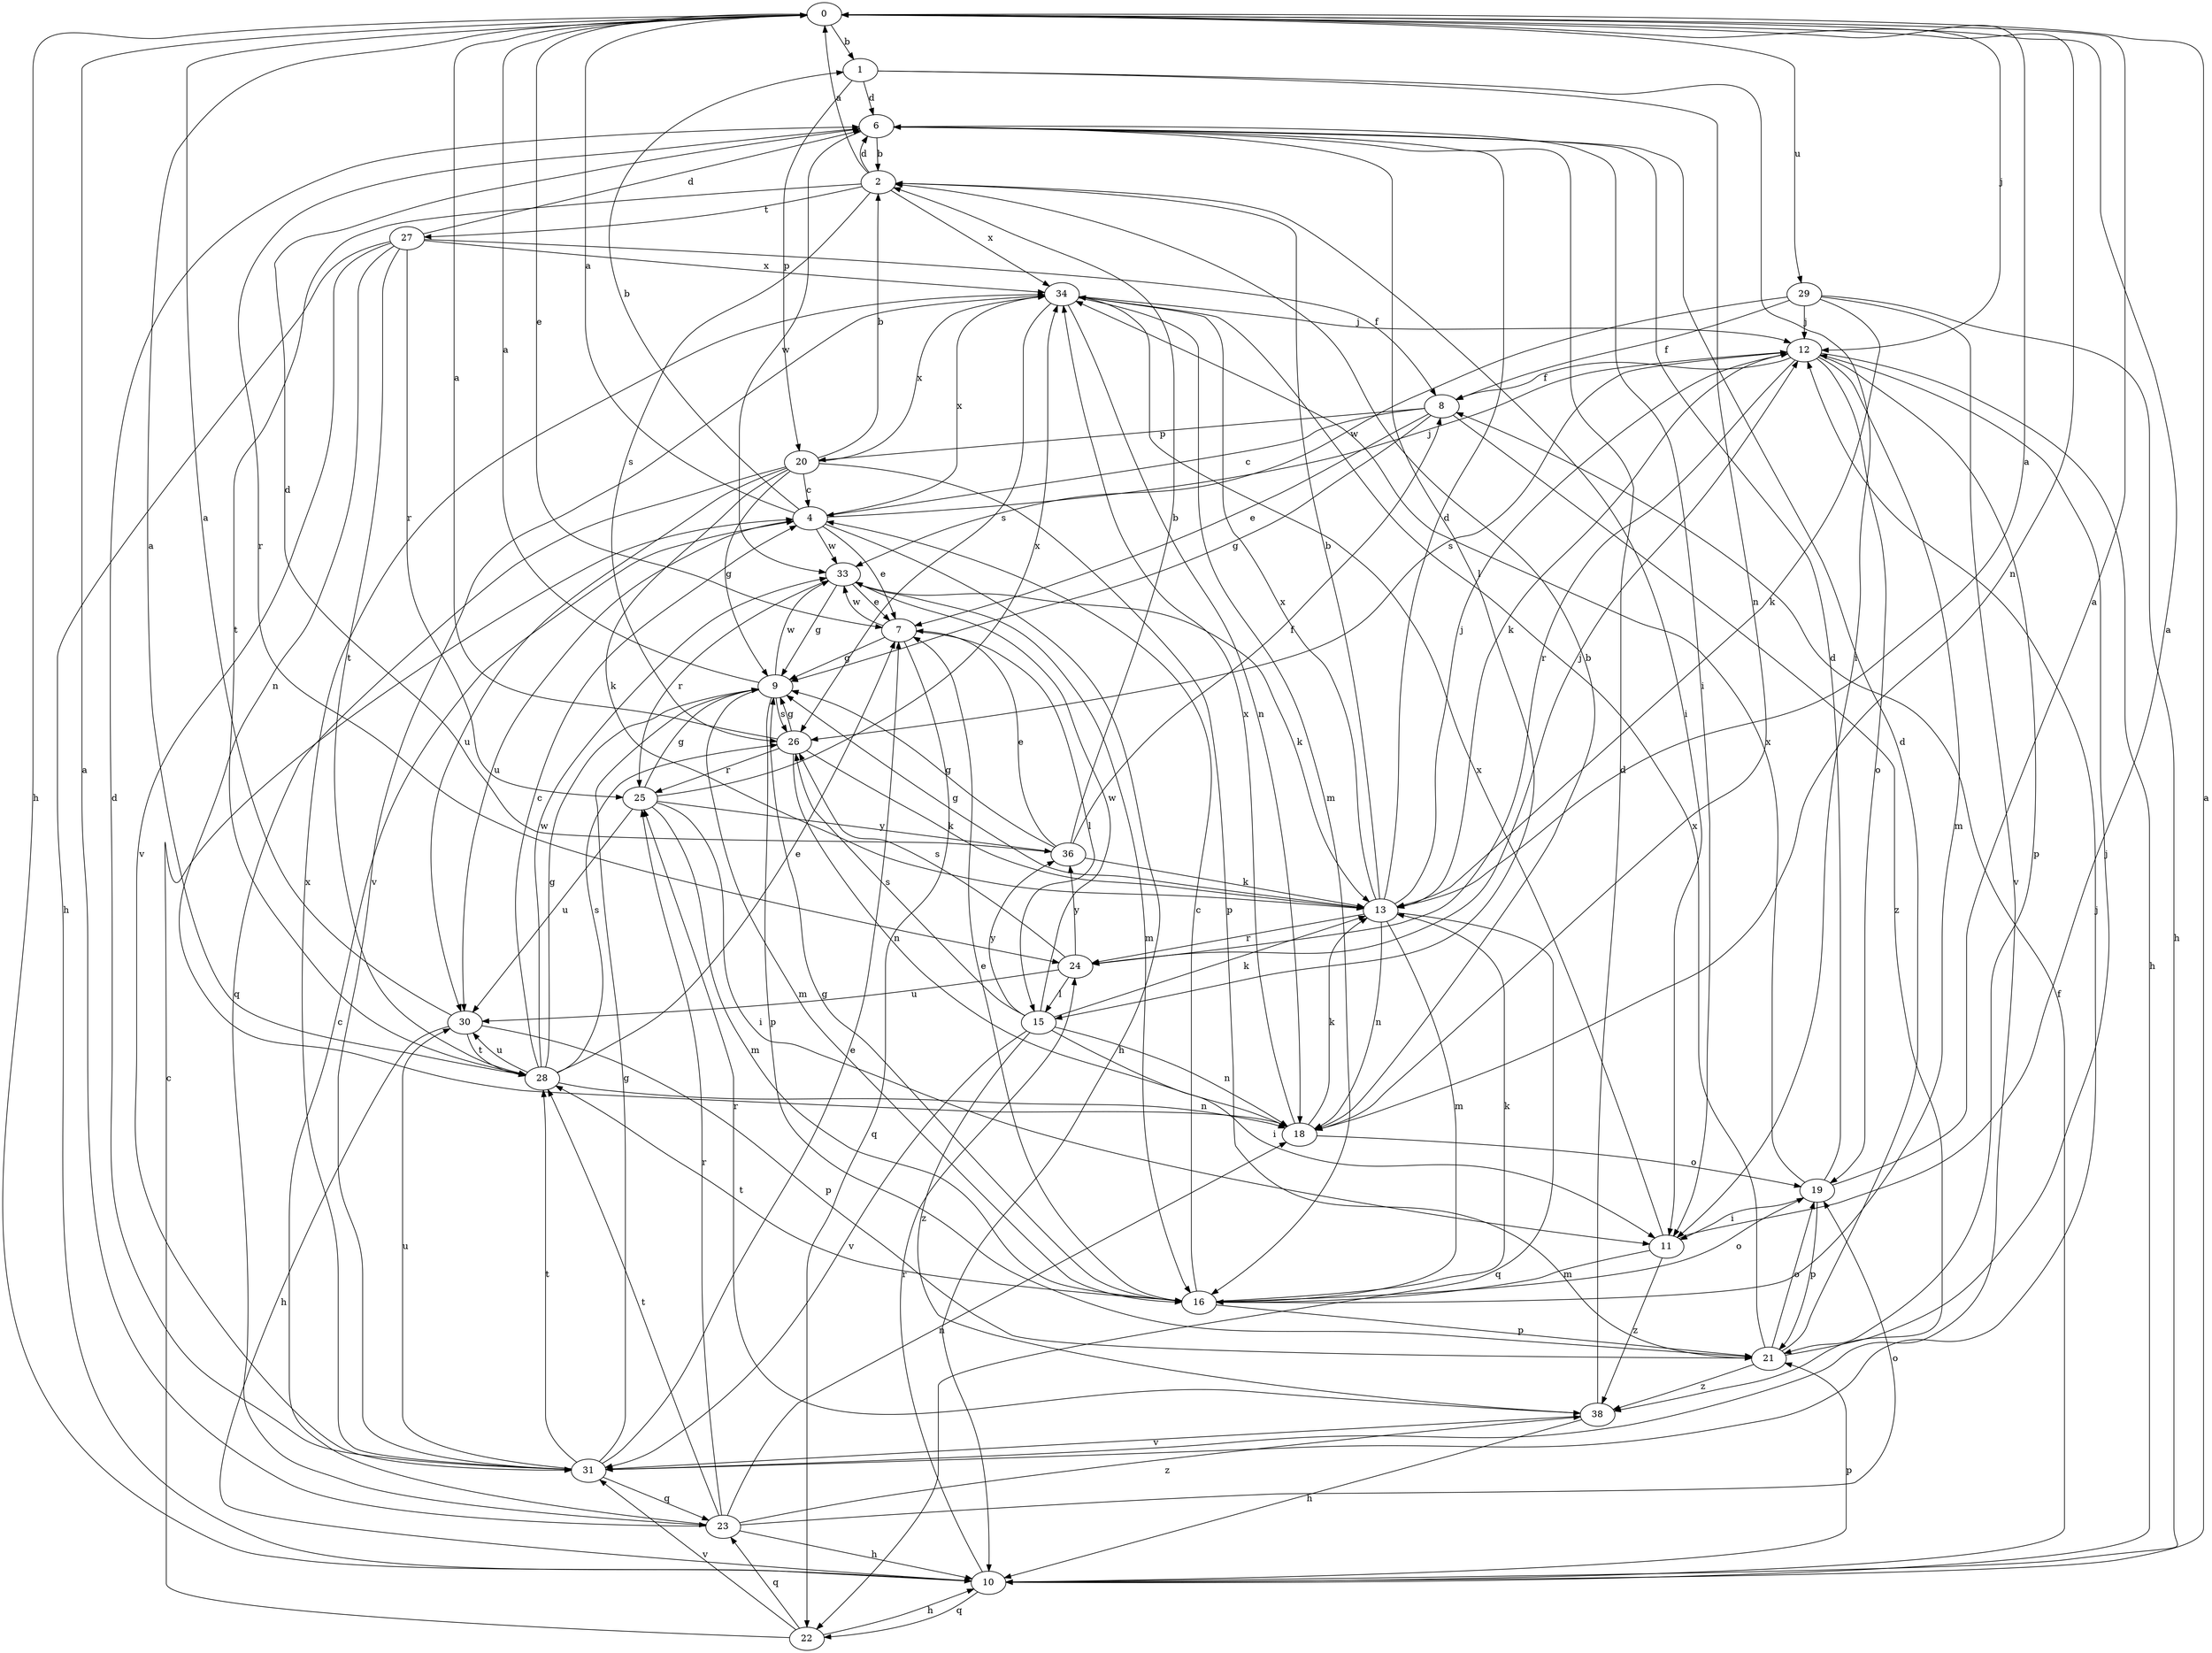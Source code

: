 strict digraph  {
0;
1;
2;
4;
6;
7;
8;
9;
10;
11;
12;
13;
15;
16;
18;
19;
20;
21;
22;
23;
24;
25;
26;
27;
28;
29;
30;
31;
33;
34;
36;
38;
0 -> 1  [label=b];
0 -> 7  [label=e];
0 -> 10  [label=h];
0 -> 12  [label=j];
0 -> 18  [label=n];
0 -> 29  [label=u];
1 -> 6  [label=d];
1 -> 11  [label=i];
1 -> 18  [label=n];
1 -> 20  [label=p];
2 -> 0  [label=a];
2 -> 6  [label=d];
2 -> 11  [label=i];
2 -> 26  [label=s];
2 -> 27  [label=t];
2 -> 28  [label=t];
2 -> 34  [label=x];
4 -> 0  [label=a];
4 -> 1  [label=b];
4 -> 7  [label=e];
4 -> 10  [label=h];
4 -> 12  [label=j];
4 -> 30  [label=u];
4 -> 33  [label=w];
4 -> 34  [label=x];
6 -> 2  [label=b];
6 -> 11  [label=i];
6 -> 15  [label=l];
6 -> 24  [label=r];
6 -> 33  [label=w];
7 -> 9  [label=g];
7 -> 15  [label=l];
7 -> 22  [label=q];
7 -> 33  [label=w];
8 -> 4  [label=c];
8 -> 7  [label=e];
8 -> 9  [label=g];
8 -> 20  [label=p];
8 -> 38  [label=z];
9 -> 0  [label=a];
9 -> 16  [label=m];
9 -> 21  [label=p];
9 -> 26  [label=s];
9 -> 33  [label=w];
10 -> 0  [label=a];
10 -> 8  [label=f];
10 -> 21  [label=p];
10 -> 22  [label=q];
10 -> 24  [label=r];
11 -> 0  [label=a];
11 -> 16  [label=m];
11 -> 34  [label=x];
11 -> 38  [label=z];
12 -> 8  [label=f];
12 -> 10  [label=h];
12 -> 13  [label=k];
12 -> 16  [label=m];
12 -> 19  [label=o];
12 -> 21  [label=p];
12 -> 24  [label=r];
12 -> 26  [label=s];
13 -> 0  [label=a];
13 -> 2  [label=b];
13 -> 6  [label=d];
13 -> 9  [label=g];
13 -> 12  [label=j];
13 -> 16  [label=m];
13 -> 18  [label=n];
13 -> 22  [label=q];
13 -> 24  [label=r];
13 -> 34  [label=x];
15 -> 11  [label=i];
15 -> 13  [label=k];
15 -> 18  [label=n];
15 -> 26  [label=s];
15 -> 31  [label=v];
15 -> 33  [label=w];
15 -> 36  [label=y];
15 -> 38  [label=z];
16 -> 4  [label=c];
16 -> 7  [label=e];
16 -> 9  [label=g];
16 -> 13  [label=k];
16 -> 19  [label=o];
16 -> 21  [label=p];
16 -> 28  [label=t];
18 -> 2  [label=b];
18 -> 13  [label=k];
18 -> 19  [label=o];
18 -> 34  [label=x];
19 -> 0  [label=a];
19 -> 6  [label=d];
19 -> 11  [label=i];
19 -> 21  [label=p];
19 -> 34  [label=x];
20 -> 2  [label=b];
20 -> 4  [label=c];
20 -> 9  [label=g];
20 -> 13  [label=k];
20 -> 21  [label=p];
20 -> 23  [label=q];
20 -> 30  [label=u];
20 -> 34  [label=x];
21 -> 6  [label=d];
21 -> 12  [label=j];
21 -> 19  [label=o];
21 -> 34  [label=x];
21 -> 38  [label=z];
22 -> 4  [label=c];
22 -> 10  [label=h];
22 -> 23  [label=q];
22 -> 31  [label=v];
23 -> 0  [label=a];
23 -> 4  [label=c];
23 -> 10  [label=h];
23 -> 18  [label=n];
23 -> 19  [label=o];
23 -> 25  [label=r];
23 -> 28  [label=t];
23 -> 38  [label=z];
24 -> 12  [label=j];
24 -> 15  [label=l];
24 -> 26  [label=s];
24 -> 30  [label=u];
24 -> 36  [label=y];
25 -> 9  [label=g];
25 -> 11  [label=i];
25 -> 16  [label=m];
25 -> 30  [label=u];
25 -> 34  [label=x];
25 -> 36  [label=y];
26 -> 0  [label=a];
26 -> 9  [label=g];
26 -> 13  [label=k];
26 -> 18  [label=n];
26 -> 25  [label=r];
27 -> 6  [label=d];
27 -> 8  [label=f];
27 -> 10  [label=h];
27 -> 18  [label=n];
27 -> 25  [label=r];
27 -> 28  [label=t];
27 -> 31  [label=v];
27 -> 34  [label=x];
28 -> 0  [label=a];
28 -> 4  [label=c];
28 -> 7  [label=e];
28 -> 9  [label=g];
28 -> 18  [label=n];
28 -> 26  [label=s];
28 -> 30  [label=u];
28 -> 33  [label=w];
29 -> 8  [label=f];
29 -> 10  [label=h];
29 -> 12  [label=j];
29 -> 13  [label=k];
29 -> 31  [label=v];
29 -> 33  [label=w];
30 -> 0  [label=a];
30 -> 10  [label=h];
30 -> 21  [label=p];
30 -> 28  [label=t];
31 -> 6  [label=d];
31 -> 7  [label=e];
31 -> 9  [label=g];
31 -> 12  [label=j];
31 -> 23  [label=q];
31 -> 28  [label=t];
31 -> 30  [label=u];
31 -> 34  [label=x];
33 -> 7  [label=e];
33 -> 9  [label=g];
33 -> 13  [label=k];
33 -> 16  [label=m];
33 -> 25  [label=r];
34 -> 12  [label=j];
34 -> 16  [label=m];
34 -> 18  [label=n];
34 -> 26  [label=s];
34 -> 31  [label=v];
36 -> 2  [label=b];
36 -> 6  [label=d];
36 -> 7  [label=e];
36 -> 8  [label=f];
36 -> 9  [label=g];
36 -> 13  [label=k];
38 -> 6  [label=d];
38 -> 10  [label=h];
38 -> 25  [label=r];
38 -> 31  [label=v];
}
